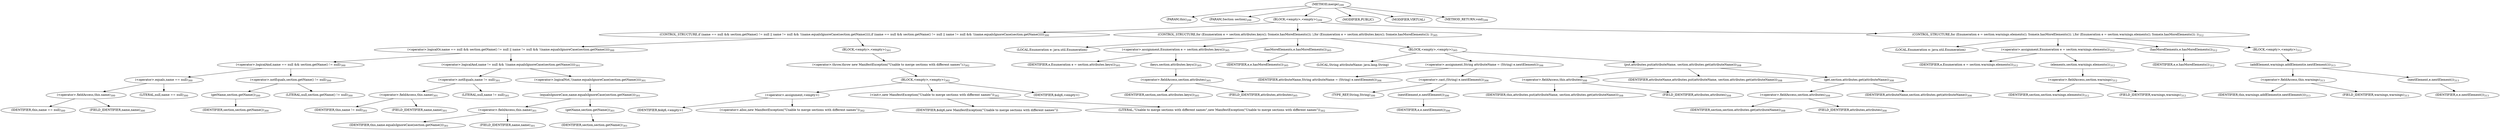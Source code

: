 digraph "merge" {  
"541" [label = <(METHOD,merge)<SUB>299</SUB>> ]
"542" [label = <(PARAM,this)<SUB>299</SUB>> ]
"543" [label = <(PARAM,Section section)<SUB>299</SUB>> ]
"544" [label = <(BLOCK,&lt;empty&gt;,&lt;empty&gt;)<SUB>299</SUB>> ]
"545" [label = <(CONTROL_STRUCTURE,if (name == null &amp;&amp; section.getName() != null || name != null &amp;&amp; !(name.equalsIgnoreCase(section.getName()))),if (name == null &amp;&amp; section.getName() != null || name != null &amp;&amp; !(name.equalsIgnoreCase(section.getName()))))<SUB>300</SUB>> ]
"546" [label = <(&lt;operator&gt;.logicalOr,name == null &amp;&amp; section.getName() != null || name != null &amp;&amp; !(name.equalsIgnoreCase(section.getName())))<SUB>300</SUB>> ]
"547" [label = <(&lt;operator&gt;.logicalAnd,name == null &amp;&amp; section.getName() != null)<SUB>300</SUB>> ]
"548" [label = <(&lt;operator&gt;.equals,name == null)<SUB>300</SUB>> ]
"549" [label = <(&lt;operator&gt;.fieldAccess,this.name)<SUB>300</SUB>> ]
"550" [label = <(IDENTIFIER,this,name == null)<SUB>300</SUB>> ]
"551" [label = <(FIELD_IDENTIFIER,name,name)<SUB>300</SUB>> ]
"552" [label = <(LITERAL,null,name == null)<SUB>300</SUB>> ]
"553" [label = <(&lt;operator&gt;.notEquals,section.getName() != null)<SUB>300</SUB>> ]
"554" [label = <(getName,section.getName())<SUB>300</SUB>> ]
"555" [label = <(IDENTIFIER,section,section.getName())<SUB>300</SUB>> ]
"556" [label = <(LITERAL,null,section.getName() != null)<SUB>300</SUB>> ]
"557" [label = <(&lt;operator&gt;.logicalAnd,name != null &amp;&amp; !(name.equalsIgnoreCase(section.getName())))<SUB>301</SUB>> ]
"558" [label = <(&lt;operator&gt;.notEquals,name != null)<SUB>301</SUB>> ]
"559" [label = <(&lt;operator&gt;.fieldAccess,this.name)<SUB>301</SUB>> ]
"560" [label = <(IDENTIFIER,this,name != null)<SUB>301</SUB>> ]
"561" [label = <(FIELD_IDENTIFIER,name,name)<SUB>301</SUB>> ]
"562" [label = <(LITERAL,null,name != null)<SUB>301</SUB>> ]
"563" [label = <(&lt;operator&gt;.logicalNot,!(name.equalsIgnoreCase(section.getName())))<SUB>301</SUB>> ]
"564" [label = <(equalsIgnoreCase,name.equalsIgnoreCase(section.getName()))<SUB>301</SUB>> ]
"565" [label = <(&lt;operator&gt;.fieldAccess,this.name)<SUB>301</SUB>> ]
"566" [label = <(IDENTIFIER,this,name.equalsIgnoreCase(section.getName()))<SUB>301</SUB>> ]
"567" [label = <(FIELD_IDENTIFIER,name,name)<SUB>301</SUB>> ]
"568" [label = <(getName,section.getName())<SUB>301</SUB>> ]
"569" [label = <(IDENTIFIER,section,section.getName())<SUB>301</SUB>> ]
"570" [label = <(BLOCK,&lt;empty&gt;,&lt;empty&gt;)<SUB>301</SUB>> ]
"571" [label = <(&lt;operator&gt;.throw,throw new ManifestException(&quot;Unable to merge sections with different names&quot;);)<SUB>302</SUB>> ]
"572" [label = <(BLOCK,&lt;empty&gt;,&lt;empty&gt;)<SUB>302</SUB>> ]
"573" [label = <(&lt;operator&gt;.assignment,&lt;empty&gt;)> ]
"574" [label = <(IDENTIFIER,$obj6,&lt;empty&gt;)> ]
"575" [label = <(&lt;operator&gt;.alloc,new ManifestException(&quot;Unable to merge sections with different names&quot;))<SUB>302</SUB>> ]
"576" [label = <(&lt;init&gt;,new ManifestException(&quot;Unable to merge sections with different names&quot;))<SUB>302</SUB>> ]
"577" [label = <(IDENTIFIER,$obj6,new ManifestException(&quot;Unable to merge sections with different names&quot;))> ]
"578" [label = <(LITERAL,&quot;Unable to merge sections with different names&quot;,new ManifestException(&quot;Unable to merge sections with different names&quot;))<SUB>302</SUB>> ]
"579" [label = <(IDENTIFIER,$obj6,&lt;empty&gt;)> ]
"580" [label = <(CONTROL_STRUCTURE,for (Enumeration e = section.attributes.keys(); Some(e.hasMoreElements()); ),for (Enumeration e = section.attributes.keys(); Some(e.hasMoreElements()); ))<SUB>305</SUB>> ]
"581" [label = <(LOCAL,Enumeration e: java.util.Enumeration)> ]
"582" [label = <(&lt;operator&gt;.assignment,Enumeration e = section.attributes.keys())<SUB>305</SUB>> ]
"583" [label = <(IDENTIFIER,e,Enumeration e = section.attributes.keys())<SUB>305</SUB>> ]
"584" [label = <(keys,section.attributes.keys())<SUB>305</SUB>> ]
"585" [label = <(&lt;operator&gt;.fieldAccess,section.attributes)<SUB>305</SUB>> ]
"586" [label = <(IDENTIFIER,section,section.attributes.keys())<SUB>305</SUB>> ]
"587" [label = <(FIELD_IDENTIFIER,attributes,attributes)<SUB>305</SUB>> ]
"588" [label = <(hasMoreElements,e.hasMoreElements())<SUB>305</SUB>> ]
"589" [label = <(IDENTIFIER,e,e.hasMoreElements())<SUB>305</SUB>> ]
"590" [label = <(BLOCK,&lt;empty&gt;,&lt;empty&gt;)<SUB>305</SUB>> ]
"591" [label = <(LOCAL,String attributeName: java.lang.String)> ]
"592" [label = <(&lt;operator&gt;.assignment,String attributeName = (String) e.nextElement())<SUB>306</SUB>> ]
"593" [label = <(IDENTIFIER,attributeName,String attributeName = (String) e.nextElement())<SUB>306</SUB>> ]
"594" [label = <(&lt;operator&gt;.cast,(String) e.nextElement())<SUB>306</SUB>> ]
"595" [label = <(TYPE_REF,String,String)<SUB>306</SUB>> ]
"596" [label = <(nextElement,e.nextElement())<SUB>306</SUB>> ]
"597" [label = <(IDENTIFIER,e,e.nextElement())<SUB>306</SUB>> ]
"598" [label = <(put,attributes.put(attributeName, section.attributes.get(attributeName)))<SUB>308</SUB>> ]
"599" [label = <(&lt;operator&gt;.fieldAccess,this.attributes)<SUB>308</SUB>> ]
"600" [label = <(IDENTIFIER,this,attributes.put(attributeName, section.attributes.get(attributeName)))<SUB>308</SUB>> ]
"601" [label = <(FIELD_IDENTIFIER,attributes,attributes)<SUB>308</SUB>> ]
"602" [label = <(IDENTIFIER,attributeName,attributes.put(attributeName, section.attributes.get(attributeName)))<SUB>308</SUB>> ]
"603" [label = <(get,section.attributes.get(attributeName))<SUB>308</SUB>> ]
"604" [label = <(&lt;operator&gt;.fieldAccess,section.attributes)<SUB>308</SUB>> ]
"605" [label = <(IDENTIFIER,section,section.attributes.get(attributeName))<SUB>308</SUB>> ]
"606" [label = <(FIELD_IDENTIFIER,attributes,attributes)<SUB>308</SUB>> ]
"607" [label = <(IDENTIFIER,attributeName,section.attributes.get(attributeName))<SUB>308</SUB>> ]
"608" [label = <(CONTROL_STRUCTURE,for (Enumeration e = section.warnings.elements(); Some(e.hasMoreElements()); ),for (Enumeration e = section.warnings.elements(); Some(e.hasMoreElements()); ))<SUB>312</SUB>> ]
"609" [label = <(LOCAL,Enumeration e: java.util.Enumeration)> ]
"610" [label = <(&lt;operator&gt;.assignment,Enumeration e = section.warnings.elements())<SUB>312</SUB>> ]
"611" [label = <(IDENTIFIER,e,Enumeration e = section.warnings.elements())<SUB>312</SUB>> ]
"612" [label = <(elements,section.warnings.elements())<SUB>312</SUB>> ]
"613" [label = <(&lt;operator&gt;.fieldAccess,section.warnings)<SUB>312</SUB>> ]
"614" [label = <(IDENTIFIER,section,section.warnings.elements())<SUB>312</SUB>> ]
"615" [label = <(FIELD_IDENTIFIER,warnings,warnings)<SUB>312</SUB>> ]
"616" [label = <(hasMoreElements,e.hasMoreElements())<SUB>312</SUB>> ]
"617" [label = <(IDENTIFIER,e,e.hasMoreElements())<SUB>312</SUB>> ]
"618" [label = <(BLOCK,&lt;empty&gt;,&lt;empty&gt;)<SUB>312</SUB>> ]
"619" [label = <(addElement,warnings.addElement(e.nextElement()))<SUB>313</SUB>> ]
"620" [label = <(&lt;operator&gt;.fieldAccess,this.warnings)<SUB>313</SUB>> ]
"621" [label = <(IDENTIFIER,this,warnings.addElement(e.nextElement()))<SUB>313</SUB>> ]
"622" [label = <(FIELD_IDENTIFIER,warnings,warnings)<SUB>313</SUB>> ]
"623" [label = <(nextElement,e.nextElement())<SUB>313</SUB>> ]
"624" [label = <(IDENTIFIER,e,e.nextElement())<SUB>313</SUB>> ]
"625" [label = <(MODIFIER,PUBLIC)> ]
"626" [label = <(MODIFIER,VIRTUAL)> ]
"627" [label = <(METHOD_RETURN,void)<SUB>299</SUB>> ]
  "541" -> "542" 
  "541" -> "543" 
  "541" -> "544" 
  "541" -> "625" 
  "541" -> "626" 
  "541" -> "627" 
  "544" -> "545" 
  "544" -> "580" 
  "544" -> "608" 
  "545" -> "546" 
  "545" -> "570" 
  "546" -> "547" 
  "546" -> "557" 
  "547" -> "548" 
  "547" -> "553" 
  "548" -> "549" 
  "548" -> "552" 
  "549" -> "550" 
  "549" -> "551" 
  "553" -> "554" 
  "553" -> "556" 
  "554" -> "555" 
  "557" -> "558" 
  "557" -> "563" 
  "558" -> "559" 
  "558" -> "562" 
  "559" -> "560" 
  "559" -> "561" 
  "563" -> "564" 
  "564" -> "565" 
  "564" -> "568" 
  "565" -> "566" 
  "565" -> "567" 
  "568" -> "569" 
  "570" -> "571" 
  "571" -> "572" 
  "572" -> "573" 
  "572" -> "576" 
  "572" -> "579" 
  "573" -> "574" 
  "573" -> "575" 
  "576" -> "577" 
  "576" -> "578" 
  "580" -> "581" 
  "580" -> "582" 
  "580" -> "588" 
  "580" -> "590" 
  "582" -> "583" 
  "582" -> "584" 
  "584" -> "585" 
  "585" -> "586" 
  "585" -> "587" 
  "588" -> "589" 
  "590" -> "591" 
  "590" -> "592" 
  "590" -> "598" 
  "592" -> "593" 
  "592" -> "594" 
  "594" -> "595" 
  "594" -> "596" 
  "596" -> "597" 
  "598" -> "599" 
  "598" -> "602" 
  "598" -> "603" 
  "599" -> "600" 
  "599" -> "601" 
  "603" -> "604" 
  "603" -> "607" 
  "604" -> "605" 
  "604" -> "606" 
  "608" -> "609" 
  "608" -> "610" 
  "608" -> "616" 
  "608" -> "618" 
  "610" -> "611" 
  "610" -> "612" 
  "612" -> "613" 
  "613" -> "614" 
  "613" -> "615" 
  "616" -> "617" 
  "618" -> "619" 
  "619" -> "620" 
  "619" -> "623" 
  "620" -> "621" 
  "620" -> "622" 
  "623" -> "624" 
}
